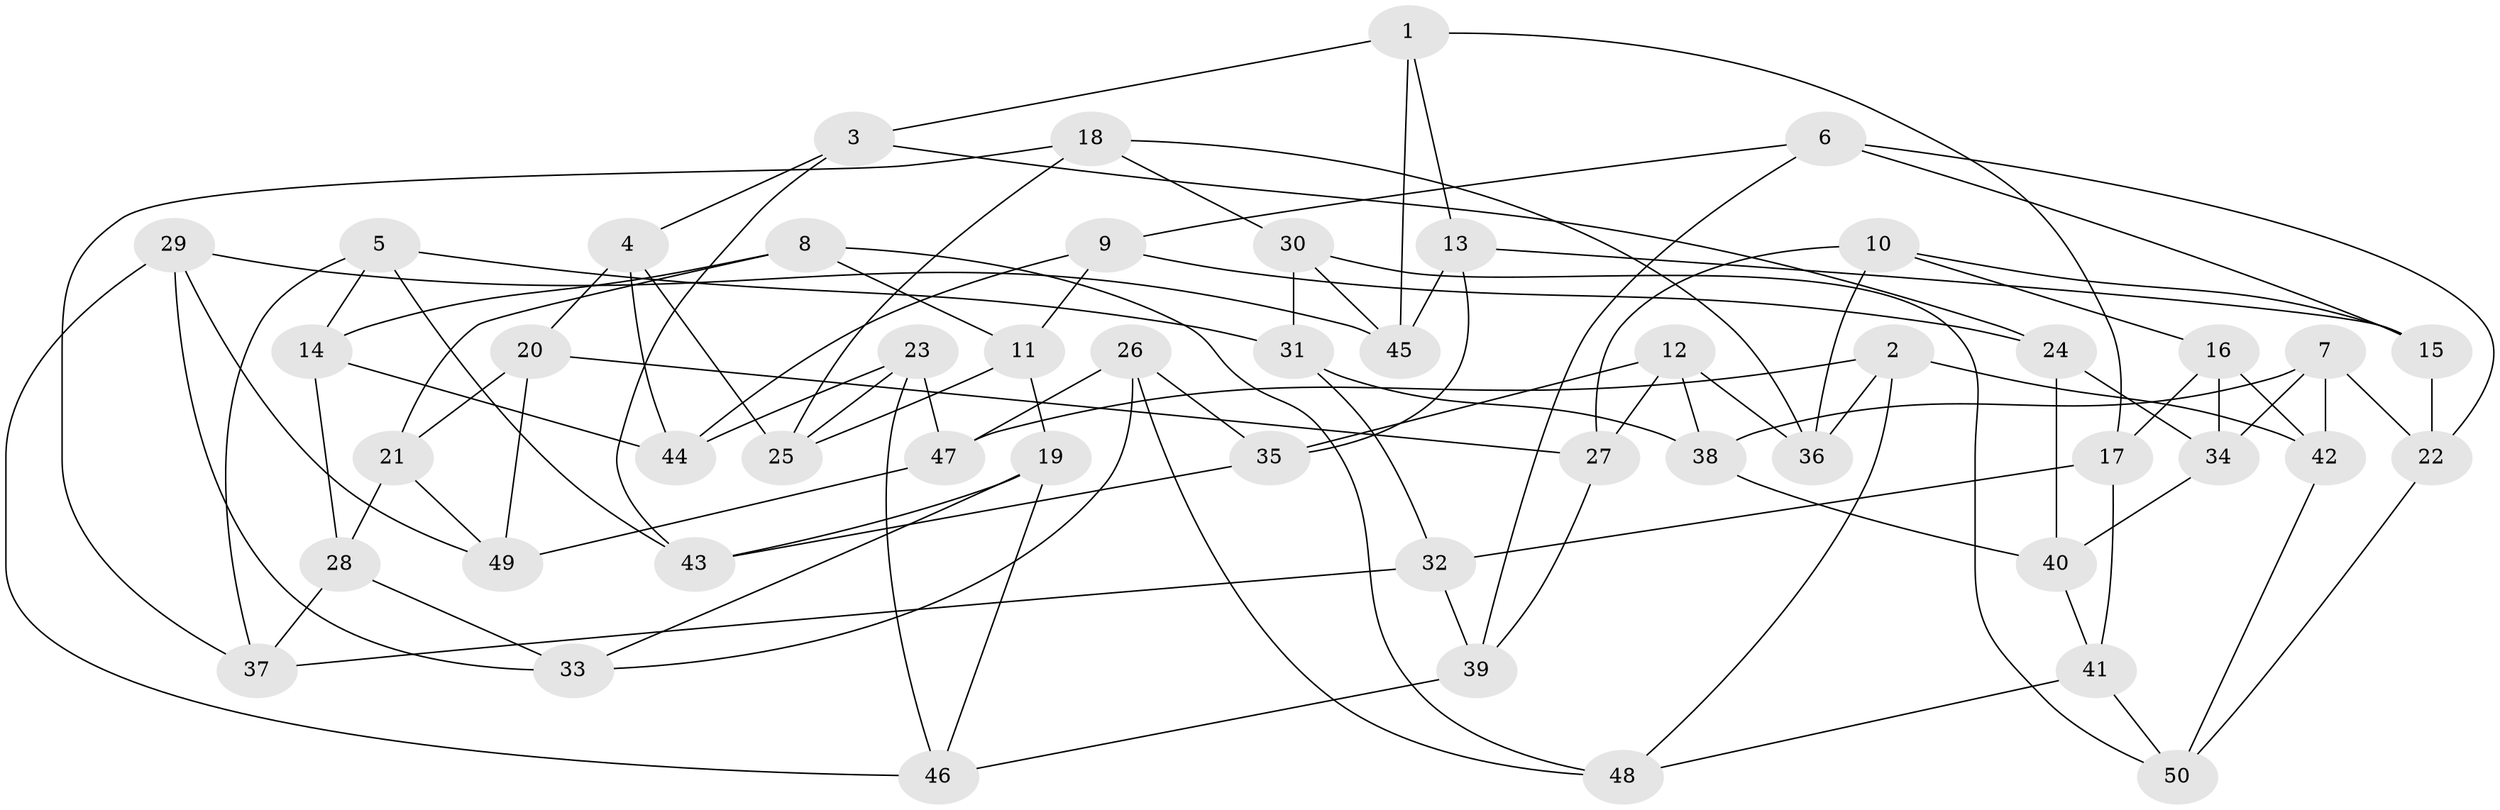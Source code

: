 // Generated by graph-tools (version 1.1) at 2025/38/03/09/25 02:38:12]
// undirected, 50 vertices, 100 edges
graph export_dot {
graph [start="1"]
  node [color=gray90,style=filled];
  1;
  2;
  3;
  4;
  5;
  6;
  7;
  8;
  9;
  10;
  11;
  12;
  13;
  14;
  15;
  16;
  17;
  18;
  19;
  20;
  21;
  22;
  23;
  24;
  25;
  26;
  27;
  28;
  29;
  30;
  31;
  32;
  33;
  34;
  35;
  36;
  37;
  38;
  39;
  40;
  41;
  42;
  43;
  44;
  45;
  46;
  47;
  48;
  49;
  50;
  1 -- 17;
  1 -- 45;
  1 -- 3;
  1 -- 13;
  2 -- 42;
  2 -- 36;
  2 -- 47;
  2 -- 48;
  3 -- 43;
  3 -- 4;
  3 -- 24;
  4 -- 20;
  4 -- 44;
  4 -- 25;
  5 -- 14;
  5 -- 31;
  5 -- 37;
  5 -- 43;
  6 -- 39;
  6 -- 15;
  6 -- 9;
  6 -- 22;
  7 -- 22;
  7 -- 42;
  7 -- 34;
  7 -- 38;
  8 -- 11;
  8 -- 14;
  8 -- 48;
  8 -- 21;
  9 -- 44;
  9 -- 24;
  9 -- 11;
  10 -- 15;
  10 -- 16;
  10 -- 36;
  10 -- 27;
  11 -- 25;
  11 -- 19;
  12 -- 27;
  12 -- 38;
  12 -- 36;
  12 -- 35;
  13 -- 45;
  13 -- 35;
  13 -- 15;
  14 -- 44;
  14 -- 28;
  15 -- 22;
  16 -- 17;
  16 -- 42;
  16 -- 34;
  17 -- 41;
  17 -- 32;
  18 -- 25;
  18 -- 37;
  18 -- 36;
  18 -- 30;
  19 -- 43;
  19 -- 46;
  19 -- 33;
  20 -- 21;
  20 -- 27;
  20 -- 49;
  21 -- 49;
  21 -- 28;
  22 -- 50;
  23 -- 44;
  23 -- 46;
  23 -- 25;
  23 -- 47;
  24 -- 40;
  24 -- 34;
  26 -- 35;
  26 -- 48;
  26 -- 47;
  26 -- 33;
  27 -- 39;
  28 -- 33;
  28 -- 37;
  29 -- 46;
  29 -- 49;
  29 -- 45;
  29 -- 33;
  30 -- 31;
  30 -- 50;
  30 -- 45;
  31 -- 32;
  31 -- 38;
  32 -- 39;
  32 -- 37;
  34 -- 40;
  35 -- 43;
  38 -- 40;
  39 -- 46;
  40 -- 41;
  41 -- 48;
  41 -- 50;
  42 -- 50;
  47 -- 49;
}
